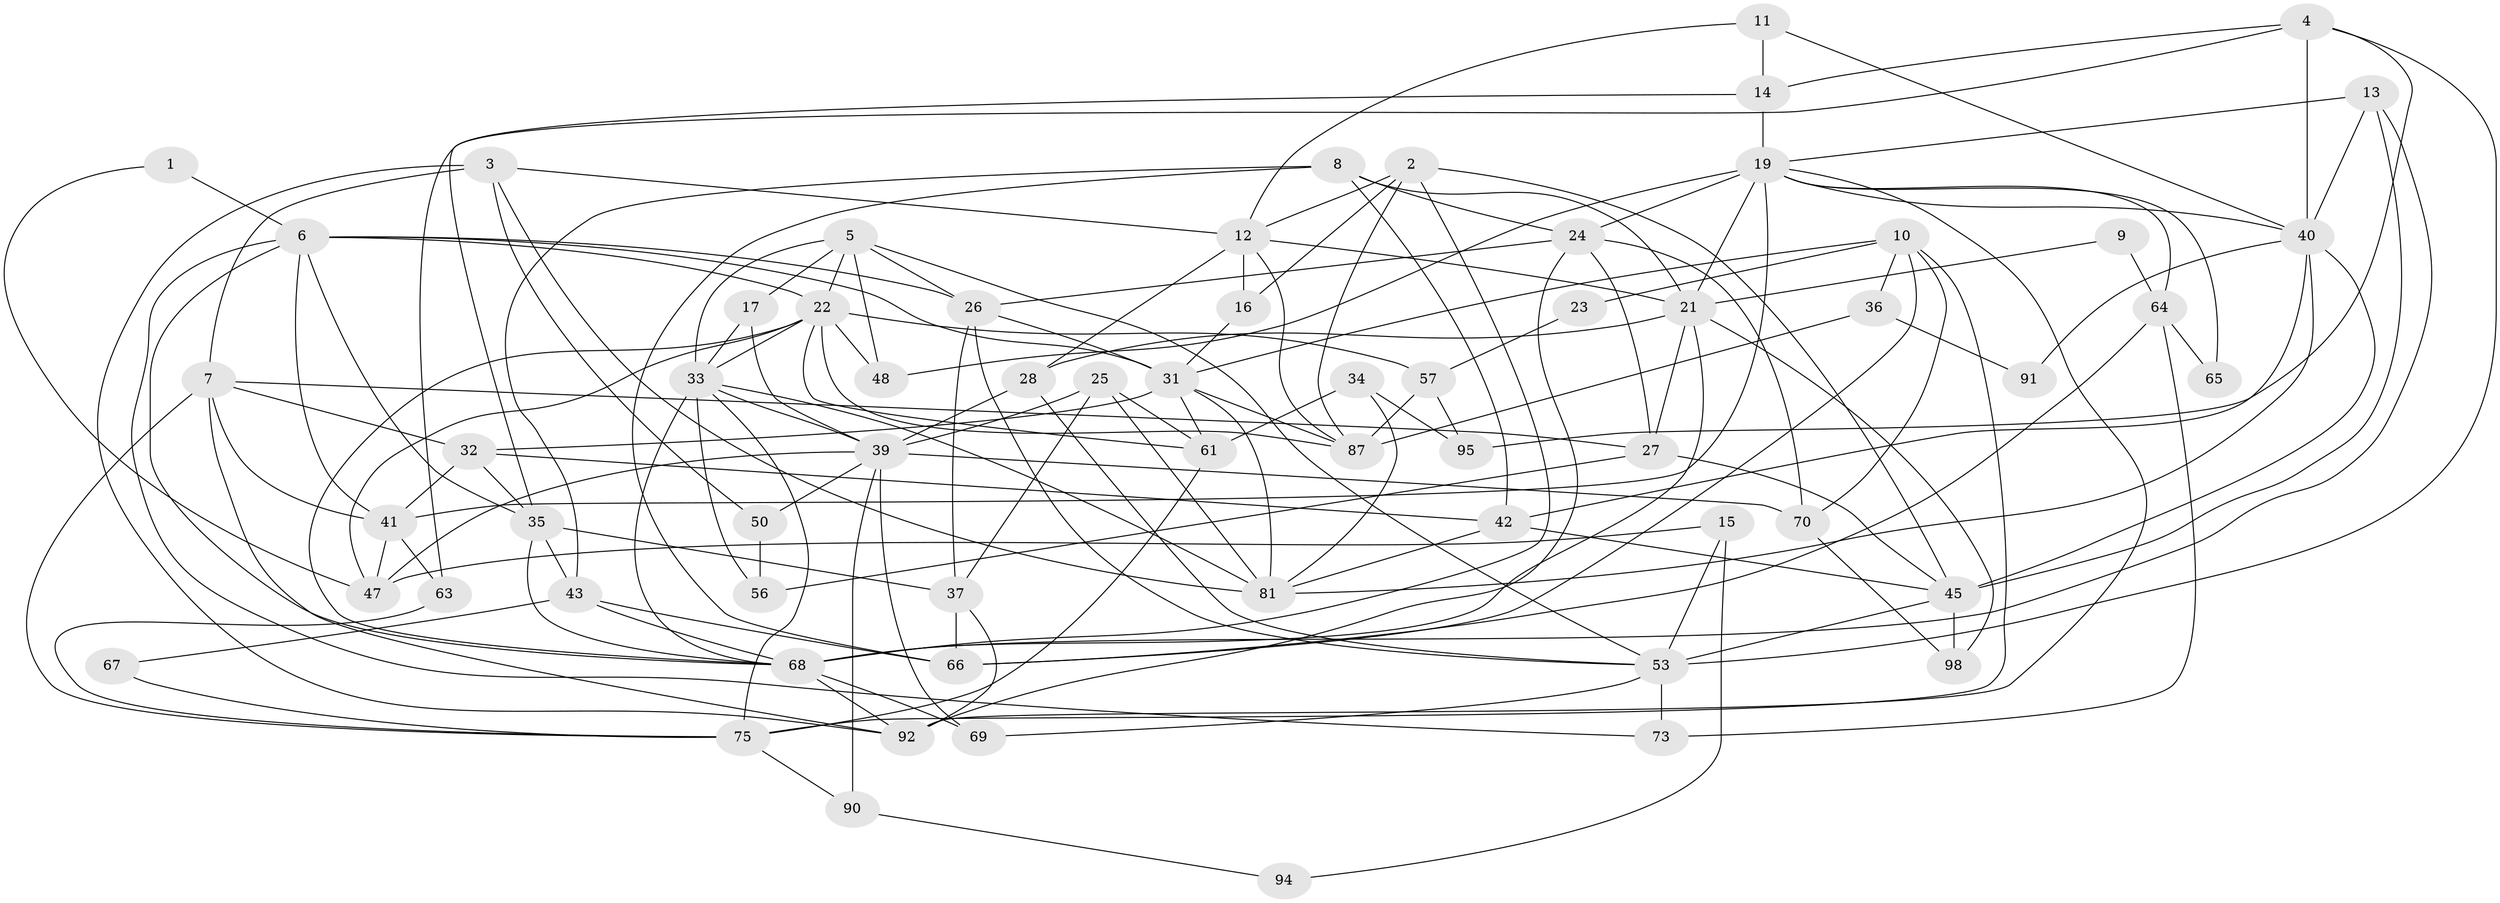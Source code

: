 // Generated by graph-tools (version 1.1) at 2025/52/02/27/25 19:52:01]
// undirected, 64 vertices, 158 edges
graph export_dot {
graph [start="1"]
  node [color=gray90,style=filled];
  1;
  2 [super="+20"];
  3 [super="+30"];
  4;
  5 [super="+85"];
  6 [super="+76"];
  7 [super="+83"];
  8 [super="+59"];
  9;
  10 [super="+52"];
  11;
  12 [super="+44"];
  13 [super="+29"];
  14;
  15;
  16 [super="+18"];
  17;
  19 [super="+58"];
  21 [super="+86"];
  22 [super="+38"];
  23;
  24 [super="+77"];
  25 [super="+88"];
  26 [super="+54"];
  27 [super="+62"];
  28;
  31 [super="+46"];
  32 [super="+51"];
  33 [super="+99"];
  34;
  35 [super="+71"];
  36;
  37 [super="+60"];
  39 [super="+89"];
  40 [super="+78"];
  41 [super="+49"];
  42 [super="+72"];
  43;
  45 [super="+55"];
  47;
  48;
  50;
  53 [super="+79"];
  56;
  57 [super="+82"];
  61;
  63;
  64;
  65;
  66 [super="+80"];
  67;
  68 [super="+74"];
  69;
  70 [super="+84"];
  73;
  75 [super="+96"];
  81;
  87 [super="+93"];
  90;
  91;
  92 [super="+97"];
  94;
  95;
  98;
  1 -- 47;
  1 -- 6;
  2 -- 87;
  2 -- 45;
  2 -- 12;
  2 -- 68;
  2 -- 16;
  3 -- 50;
  3 -- 81;
  3 -- 92;
  3 -- 12;
  3 -- 7;
  4 -- 53;
  4 -- 14;
  4 -- 40;
  4 -- 63;
  4 -- 95;
  5 -- 17;
  5 -- 48;
  5 -- 53;
  5 -- 22;
  5 -- 33;
  5 -- 26;
  6 -- 26;
  6 -- 35;
  6 -- 73;
  6 -- 31;
  6 -- 68;
  6 -- 22;
  6 -- 41;
  7 -- 41;
  7 -- 27;
  7 -- 32;
  7 -- 92;
  7 -- 75;
  8 -- 21 [weight=2];
  8 -- 43;
  8 -- 66;
  8 -- 24;
  8 -- 42;
  9 -- 21;
  9 -- 64;
  10 -- 23;
  10 -- 36;
  10 -- 70;
  10 -- 75;
  10 -- 66;
  10 -- 31;
  11 -- 40;
  11 -- 14;
  11 -- 12;
  12 -- 87;
  12 -- 21;
  12 -- 28;
  12 -- 16;
  13 -- 45;
  13 -- 19;
  13 -- 40;
  13 -- 68;
  14 -- 35;
  14 -- 19;
  15 -- 53;
  15 -- 47;
  15 -- 94;
  16 -- 31;
  17 -- 39;
  17 -- 33;
  19 -- 48;
  19 -- 21;
  19 -- 64;
  19 -- 65;
  19 -- 41;
  19 -- 24;
  19 -- 40;
  19 -- 92;
  21 -- 68;
  21 -- 27;
  21 -- 98;
  21 -- 28;
  22 -- 47;
  22 -- 33;
  22 -- 48;
  22 -- 61;
  22 -- 68;
  22 -- 87;
  22 -- 57;
  23 -- 57;
  24 -- 92;
  24 -- 26;
  24 -- 70;
  24 -- 27;
  25 -- 81;
  25 -- 37;
  25 -- 61;
  25 -- 39;
  26 -- 37;
  26 -- 53;
  26 -- 31 [weight=2];
  27 -- 45;
  27 -- 56;
  28 -- 53;
  28 -- 39;
  31 -- 81;
  31 -- 32;
  31 -- 87;
  31 -- 61;
  32 -- 41;
  32 -- 42;
  32 -- 35;
  33 -- 81;
  33 -- 68;
  33 -- 39 [weight=2];
  33 -- 56;
  33 -- 75;
  34 -- 81;
  34 -- 61;
  34 -- 95;
  35 -- 68;
  35 -- 37;
  35 -- 43;
  36 -- 91;
  36 -- 87;
  37 -- 66;
  37 -- 92;
  39 -- 47;
  39 -- 69;
  39 -- 70;
  39 -- 50;
  39 -- 90;
  40 -- 81;
  40 -- 42;
  40 -- 45;
  40 -- 91;
  41 -- 63;
  41 -- 47;
  42 -- 81;
  42 -- 45;
  43 -- 66;
  43 -- 67;
  43 -- 68;
  45 -- 98;
  45 -- 53;
  50 -- 56;
  53 -- 69;
  53 -- 73;
  57 -- 87;
  57 -- 95;
  61 -- 75;
  63 -- 75;
  64 -- 73;
  64 -- 65;
  64 -- 66;
  67 -- 75;
  68 -- 69;
  68 -- 92;
  70 -- 98;
  75 -- 90;
  90 -- 94;
}
